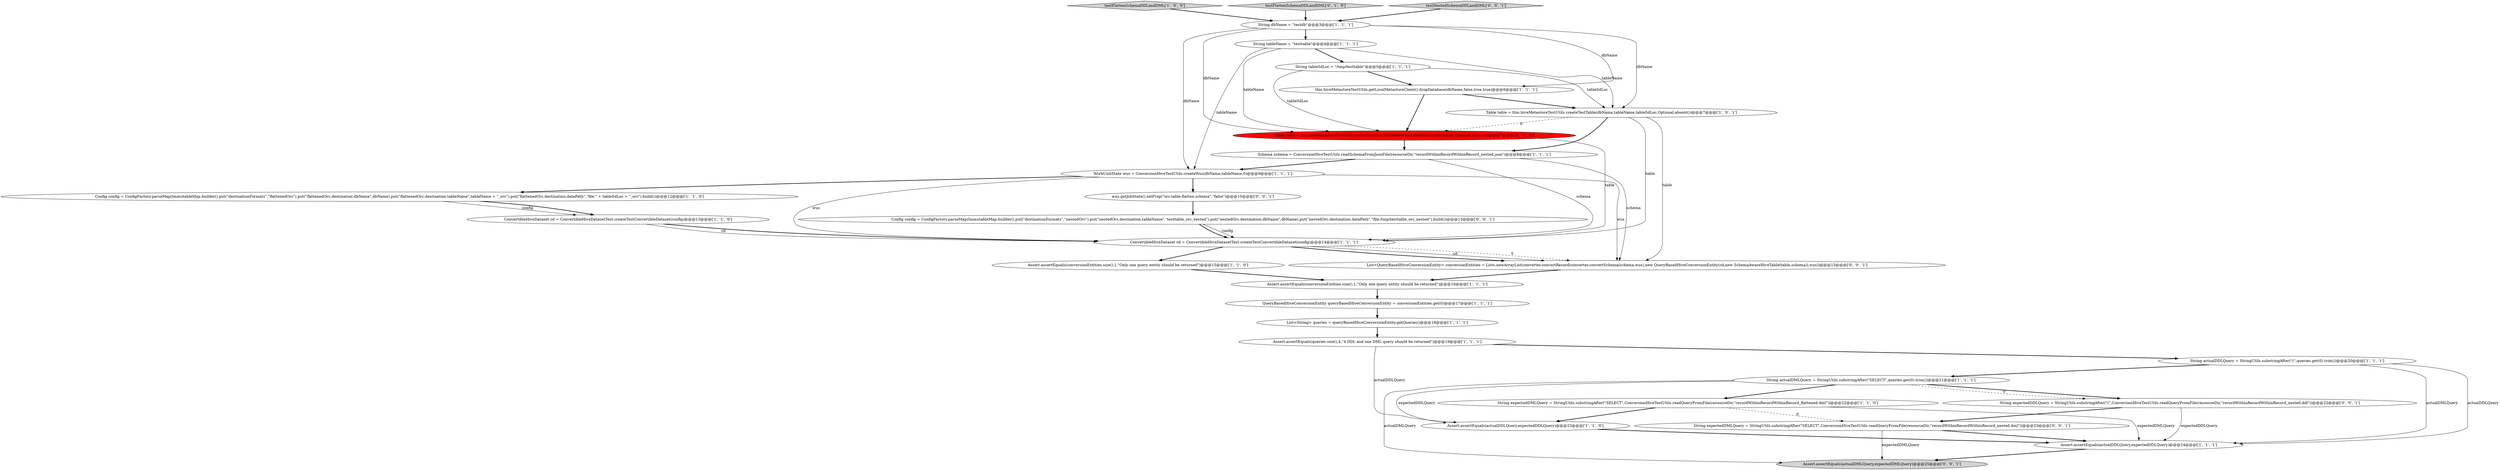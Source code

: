 digraph {
11 [style = filled, label = "String actualDMLQuery = StringUtils.substringAfter(\"SELECT\",queries.get(0).trim())@@@21@@@['1', '1', '1']", fillcolor = white, shape = ellipse image = "AAA0AAABBB1BBB"];
18 [style = filled, label = "testFlattenSchemaDDLandDML['1', '0', '0']", fillcolor = lightgray, shape = diamond image = "AAA0AAABBB1BBB"];
17 [style = filled, label = "List<String> queries = queryBasedHiveConversionEntity.getQueries()@@@18@@@['1', '1', '1']", fillcolor = white, shape = ellipse image = "AAA0AAABBB1BBB"];
19 [style = filled, label = "Assert.assertEquals(conversionEntities.size(),1,\"Only one query entity should be returned\")@@@15@@@['1', '1', '0']", fillcolor = white, shape = ellipse image = "AAA0AAABBB1BBB"];
6 [style = filled, label = "String dbName = \"testdb\"@@@3@@@['1', '1', '1']", fillcolor = white, shape = ellipse image = "AAA0AAABBB1BBB"];
13 [style = filled, label = "Assert.assertEquals(actualDDLQuery,expectedDDLQuery)@@@24@@@['1', '1', '1']", fillcolor = white, shape = ellipse image = "AAA0AAABBB1BBB"];
22 [style = filled, label = "testFlattenSchemaDDLandDML['0', '1', '0']", fillcolor = lightgray, shape = diamond image = "AAA0AAABBB2BBB"];
27 [style = filled, label = "List<QueryBasedHiveConversionEntity> conversionEntities = Lists.newArrayList(converter.convertRecord(converter.convertSchema(schema,wus),new QueryBasedHiveConversionEntity(cd,new SchemaAwareHiveTable(table,schema)),wus))@@@15@@@['0', '0', '1']", fillcolor = white, shape = ellipse image = "AAA0AAABBB3BBB"];
8 [style = filled, label = "Schema schema = ConversionHiveTestUtils.readSchemaFromJsonFile(resourceDir,\"recordWithinRecordWithinRecord_nested.json\")@@@8@@@['1', '1', '1']", fillcolor = white, shape = ellipse image = "AAA0AAABBB1BBB"];
24 [style = filled, label = "testNestedSchemaDDLandDML['0', '0', '1']", fillcolor = lightgray, shape = diamond image = "AAA0AAABBB3BBB"];
3 [style = filled, label = "Table table = this.hiveMetastoreTestUtils.createTestTable(dbName,tableName,tableSdLoc,Optional.absent())@@@7@@@['1', '0', '1']", fillcolor = white, shape = ellipse image = "AAA0AAABBB1BBB"];
10 [style = filled, label = "Assert.assertEquals(conversionEntities.size(),1,\"Only one query entity should be returned\")@@@16@@@['1', '1', '1']", fillcolor = white, shape = ellipse image = "AAA0AAABBB1BBB"];
12 [style = filled, label = "String tableSdLoc = \"/tmp/testtable\"@@@5@@@['1', '1', '1']", fillcolor = white, shape = ellipse image = "AAA0AAABBB1BBB"];
14 [style = filled, label = "Assert.assertEquals(queries.size(),4,\"4 DDL and one DML query should be returned\")@@@19@@@['1', '1', '1']", fillcolor = white, shape = ellipse image = "AAA0AAABBB1BBB"];
25 [style = filled, label = "String expectedDMLQuery = StringUtils.substringAfter(\"SELECT\",ConversionHiveTestUtils.readQueryFromFile(resourceDir,\"recordWithinRecordWithinRecord_nested.dml\"))@@@23@@@['0', '0', '1']", fillcolor = white, shape = ellipse image = "AAA0AAABBB3BBB"];
23 [style = filled, label = "Config config = ConfigFactory.parseMap(ImmutableMap.builder().put(\"destinationFormats\",\"nestedOrc\").put(\"nestedOrc.destination.tableName\",\"testtable_orc_nested\").put(\"nestedOrc.destination.dbName\",dbName).put(\"nestedOrc.destination.dataPath\",\"file:/tmp/testtable_orc_nested\").build())@@@13@@@['0', '0', '1']", fillcolor = white, shape = ellipse image = "AAA0AAABBB3BBB"];
2 [style = filled, label = "this.hiveMetastoreTestUtils.getLocalMetastoreClient().dropDatabase(dbName,false,true,true)@@@6@@@['1', '1', '1']", fillcolor = white, shape = ellipse image = "AAA0AAABBB1BBB"];
7 [style = filled, label = "String expectedDMLQuery = StringUtils.substringAfter(\"SELECT\",ConversionHiveTestUtils.readQueryFromFile(resourceDir,\"recordWithinRecordWithinRecord_flattened.dml\"))@@@22@@@['1', '1', '0']", fillcolor = white, shape = ellipse image = "AAA0AAABBB1BBB"];
5 [style = filled, label = "ConvertibleHiveDataset cd = ConvertibleHiveDatasetTest.createTestConvertibleDataset(config)@@@13@@@['1', '1', '0']", fillcolor = white, shape = ellipse image = "AAA0AAABBB1BBB"];
9 [style = filled, label = "WorkUnitState wus = ConversionHiveTestUtils.createWus(dbName,tableName,0)@@@9@@@['1', '1', '1']", fillcolor = white, shape = ellipse image = "AAA0AAABBB1BBB"];
21 [style = filled, label = "Table table = this.hiveMetastoreTestUtils.createTestAvroTable(dbName,tableName,tableSdLoc,Optional.absent())@@@7@@@['0', '1', '0']", fillcolor = red, shape = ellipse image = "AAA1AAABBB2BBB"];
20 [style = filled, label = "Assert.assertEquals(actualDDLQuery,expectedDDLQuery)@@@23@@@['1', '1', '0']", fillcolor = white, shape = ellipse image = "AAA0AAABBB1BBB"];
26 [style = filled, label = "wus.getJobState().setProp(\"orc.table.flatten.schema\",\"false\")@@@10@@@['0', '0', '1']", fillcolor = white, shape = ellipse image = "AAA0AAABBB3BBB"];
0 [style = filled, label = "Config config = ConfigFactory.parseMap(ImmutableMap.builder().put(\"destinationFormats\",\"flattenedOrc\").put(\"flattenedOrc.destination.dbName\",dbName).put(\"flattenedOrc.destination.tableName\",tableName + \"_orc\").put(\"flattenedOrc.destination.dataPath\",\"file:\" + tableSdLoc + \"_orc\").build())@@@12@@@['1', '1', '0']", fillcolor = white, shape = ellipse image = "AAA0AAABBB1BBB"];
1 [style = filled, label = "String tableName = \"testtable\"@@@4@@@['1', '1', '1']", fillcolor = white, shape = ellipse image = "AAA0AAABBB1BBB"];
4 [style = filled, label = "String actualDDLQuery = StringUtils.substringAfter(\"(\",queries.get(0).trim())@@@20@@@['1', '1', '1']", fillcolor = white, shape = ellipse image = "AAA0AAABBB1BBB"];
28 [style = filled, label = "String expectedDDLQuery = StringUtils.substringAfter(\"(\",ConversionHiveTestUtils.readQueryFromFile(resourceDir,\"recordWithinRecordWithinRecord_nested.ddl\"))@@@22@@@['0', '0', '1']", fillcolor = white, shape = ellipse image = "AAA0AAABBB3BBB"];
16 [style = filled, label = "QueryBasedHiveConversionEntity queryBasedHiveConversionEntity = conversionEntities.get(0)@@@17@@@['1', '1', '1']", fillcolor = white, shape = ellipse image = "AAA0AAABBB1BBB"];
15 [style = filled, label = "ConvertibleHiveDataset cd = ConvertibleHiveDatasetTest.createTestConvertibleDataset(config)@@@14@@@['1', '1', '1']", fillcolor = white, shape = ellipse image = "AAA0AAABBB1BBB"];
29 [style = filled, label = "Assert.assertEquals(actualDMLQuery,expectedDMLQuery)@@@25@@@['0', '0', '1']", fillcolor = lightgray, shape = ellipse image = "AAA0AAABBB3BBB"];
3->27 [style = solid, label="table"];
11->28 [style = bold, label=""];
0->5 [style = solid, label="config"];
8->27 [style = solid, label="schema"];
23->15 [style = solid, label="config"];
20->13 [style = bold, label=""];
12->21 [style = solid, label="tableSdLoc"];
9->0 [style = bold, label=""];
15->27 [style = solid, label="cd"];
3->21 [style = dashed, label="0"];
6->21 [style = solid, label="dbName"];
25->13 [style = bold, label=""];
2->3 [style = bold, label=""];
8->15 [style = solid, label="schema"];
23->15 [style = bold, label=""];
21->8 [style = bold, label=""];
6->2 [style = solid, label="dbName"];
9->27 [style = solid, label="wus"];
5->15 [style = bold, label=""];
9->15 [style = solid, label="wus"];
19->10 [style = bold, label=""];
16->17 [style = bold, label=""];
7->20 [style = bold, label=""];
11->29 [style = solid, label="actualDMLQuery"];
15->19 [style = bold, label=""];
6->9 [style = solid, label="dbName"];
21->15 [style = solid, label="table"];
9->26 [style = bold, label=""];
11->28 [style = dashed, label="0"];
6->1 [style = bold, label=""];
14->20 [style = solid, label="actualDDLQuery"];
4->13 [style = solid, label="actualDMLQuery"];
12->2 [style = bold, label=""];
13->29 [style = bold, label=""];
5->15 [style = solid, label="cd"];
28->13 [style = solid, label="expectedDDLQuery"];
12->3 [style = solid, label="tableSdLoc"];
10->16 [style = bold, label=""];
18->6 [style = bold, label=""];
17->14 [style = bold, label=""];
2->21 [style = bold, label=""];
3->8 [style = bold, label=""];
26->23 [style = bold, label=""];
27->10 [style = bold, label=""];
1->9 [style = solid, label="tableName"];
1->21 [style = solid, label="tableName"];
8->9 [style = bold, label=""];
1->12 [style = bold, label=""];
6->3 [style = solid, label="dbName"];
7->25 [style = dashed, label="0"];
28->25 [style = bold, label=""];
4->13 [style = solid, label="actualDDLQuery"];
22->6 [style = bold, label=""];
3->15 [style = solid, label="table"];
7->13 [style = solid, label="expectedDMLQuery"];
15->27 [style = dashed, label="0"];
25->29 [style = solid, label="expectedDMLQuery"];
11->20 [style = solid, label="expectedDDLQuery"];
4->11 [style = bold, label=""];
24->6 [style = bold, label=""];
15->27 [style = bold, label=""];
1->3 [style = solid, label="tableName"];
11->7 [style = bold, label=""];
0->5 [style = bold, label=""];
14->4 [style = bold, label=""];
}
